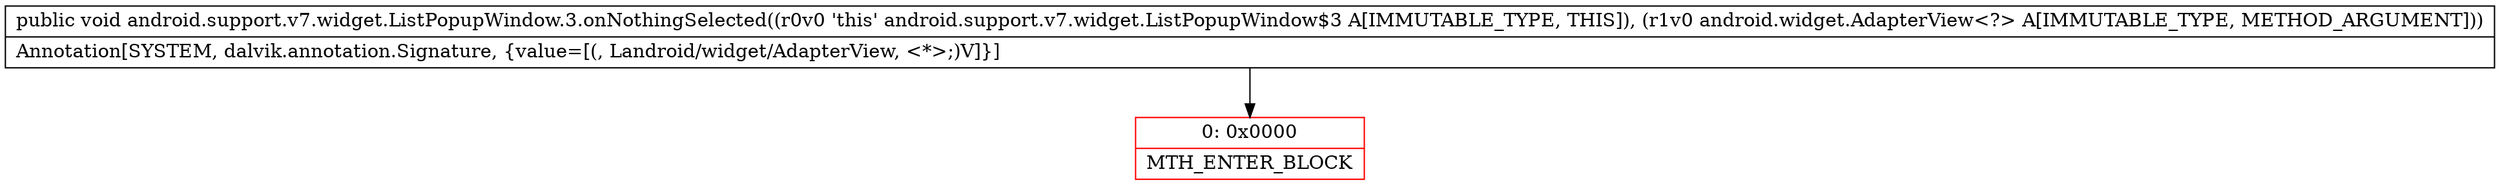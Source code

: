 digraph "CFG forandroid.support.v7.widget.ListPopupWindow.3.onNothingSelected(Landroid\/widget\/AdapterView;)V" {
subgraph cluster_Region_473984634 {
label = "R(0)";
node [shape=record,color=blue];
}
Node_0 [shape=record,color=red,label="{0\:\ 0x0000|MTH_ENTER_BLOCK\l}"];
MethodNode[shape=record,label="{public void android.support.v7.widget.ListPopupWindow.3.onNothingSelected((r0v0 'this' android.support.v7.widget.ListPopupWindow$3 A[IMMUTABLE_TYPE, THIS]), (r1v0 android.widget.AdapterView\<?\> A[IMMUTABLE_TYPE, METHOD_ARGUMENT]))  | Annotation[SYSTEM, dalvik.annotation.Signature, \{value=[(, Landroid\/widget\/AdapterView, \<*\>;)V]\}]\l}"];
MethodNode -> Node_0;
}

